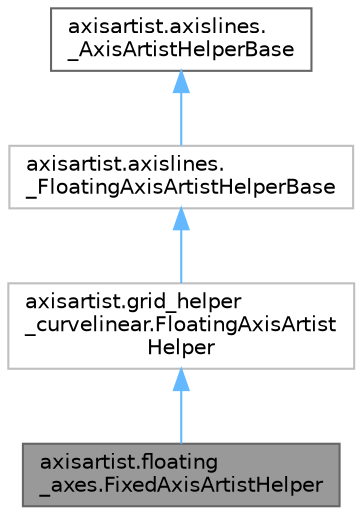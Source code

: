 digraph "axisartist.floating_axes.FixedAxisArtistHelper"
{
 // LATEX_PDF_SIZE
  bgcolor="transparent";
  edge [fontname=Helvetica,fontsize=10,labelfontname=Helvetica,labelfontsize=10];
  node [fontname=Helvetica,fontsize=10,shape=box,height=0.2,width=0.4];
  Node1 [id="Node000001",label="axisartist.floating\l_axes.FixedAxisArtistHelper",height=0.2,width=0.4,color="gray40", fillcolor="grey60", style="filled", fontcolor="black",tooltip=" "];
  Node2 -> Node1 [id="edge1_Node000001_Node000002",dir="back",color="steelblue1",style="solid",tooltip=" "];
  Node2 [id="Node000002",label="axisartist.grid_helper\l_curvelinear.FloatingAxisArtist\lHelper",height=0.2,width=0.4,color="grey75", fillcolor="white", style="filled",URL="$dc/d37/classaxisartist_1_1grid__helper__curvelinear_1_1FloatingAxisArtistHelper.html",tooltip=" "];
  Node3 -> Node2 [id="edge2_Node000002_Node000003",dir="back",color="steelblue1",style="solid",tooltip=" "];
  Node3 [id="Node000003",label="axisartist.axislines.\l_FloatingAxisArtistHelperBase",height=0.2,width=0.4,color="grey75", fillcolor="white", style="filled",URL="$dc/d3c/classaxisartist_1_1axislines_1_1__FloatingAxisArtistHelperBase.html",tooltip=" "];
  Node4 -> Node3 [id="edge3_Node000003_Node000004",dir="back",color="steelblue1",style="solid",tooltip=" "];
  Node4 [id="Node000004",label="axisartist.axislines.\l_AxisArtistHelperBase",height=0.2,width=0.4,color="gray40", fillcolor="white", style="filled",URL="$dc/d29/classaxisartist_1_1axislines_1_1__AxisArtistHelperBase.html",tooltip=" "];
}
